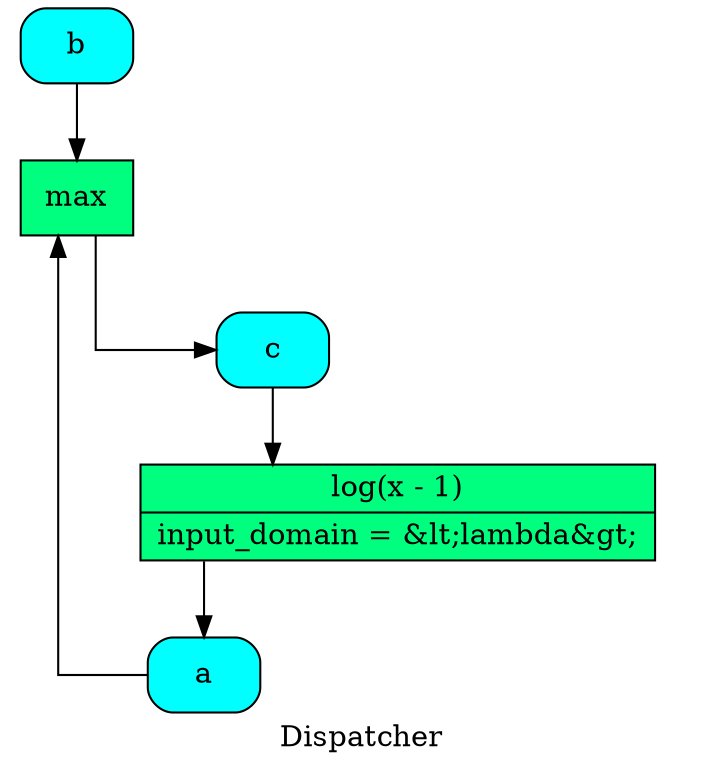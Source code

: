digraph Dispatcher {
	graph [ratio=1]
	node [style=filled]
	splines = ortho
	label = "Dispatcher"
		"Dispatcher_-427784935824896063" [label="{ b  }" fillcolor=cyan shape=Mrecord]
		"Dispatcher_-3574468403947108869" [label="{ a  }" fillcolor=cyan shape=Mrecord]
		Dispatcher_5626300579074633926 [label="{ c  }" fillcolor=cyan shape=Mrecord]
		"Dispatcher_-6345661912335312386" [label="{ max  }" fillcolor=springgreen shape=record]
		Dispatcher_4745488610790022479 [label="{ log(x - 1) | input_domain = &amp;lt;lambda&amp;gt; }" fillcolor=springgreen shape=record]
			"Dispatcher_-427784935824896063" -> "Dispatcher_-6345661912335312386"
			"Dispatcher_-3574468403947108869" -> "Dispatcher_-6345661912335312386"
			Dispatcher_5626300579074633926 -> Dispatcher_4745488610790022479
			"Dispatcher_-6345661912335312386" -> Dispatcher_5626300579074633926
			Dispatcher_4745488610790022479 -> "Dispatcher_-3574468403947108869"
}